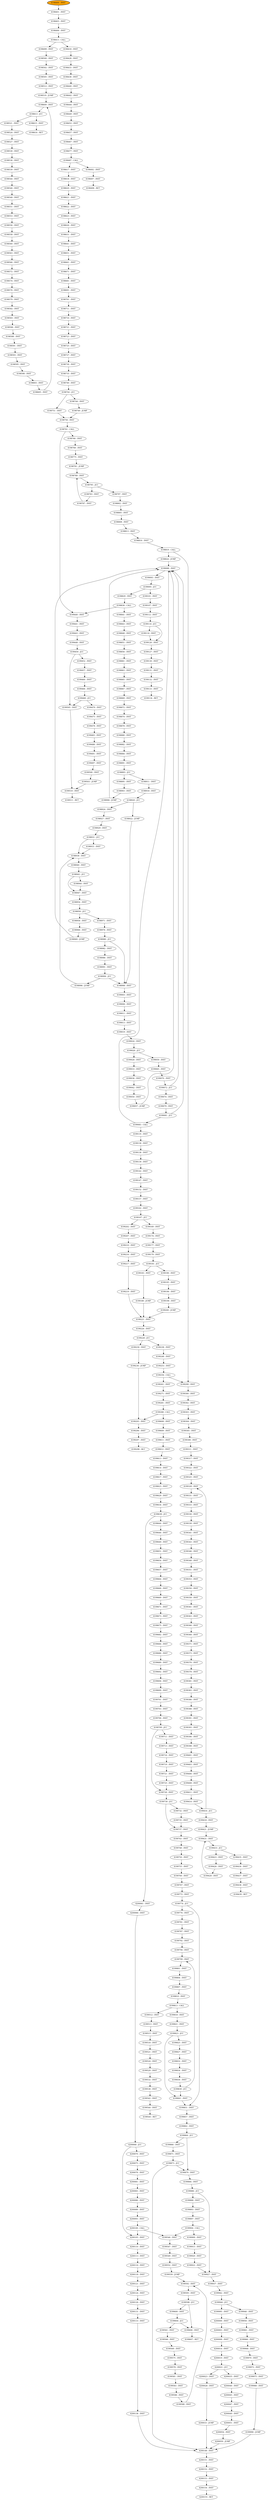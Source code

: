 Digraph G {
"41984000" [label = "4198400 : INST " style="filled,bold",fillcolor="orange"];
"41984000" -> "41984010" ;
"41984010" [label = "4198401 : INST "];
"41984010" -> "41984030" ;
"41984030" [label = "4198403 : INST "];
"41984030" -> "41984060" ;
"41984060" [label = "4198406 : INST "];
"41984060" -> "41984130" ;
"41984130" [label = "4198413 : CALL "];
"41984130" -> "41984990" ;
"41984130" -> "41984180" ;
"41984990" [label = "4198499 : INST "];
"41984990" -> "41985000" ;
"41985000" [label = "4198500 : INST "];
"41985000" -> "41985020" ;
"41985020" [label = "4198502 : INST "];
"41985020" -> "41985050" ;
"41985050" [label = "4198505 : INST "];
"41985050" -> "41985120" ;
"41985120" [label = "4198512 : INST "];
"41985120" -> "41985190" ;
"41985190" [label = "4198519 : JUMP "];
"41985190" -> "41986090" ;
"41986090" [label = "4198609 : INST "];
"41986090" -> "41986130" ;
"41986130" [label = "4198613 : JCC "];
"41986130" -> "41985210" ;
"41986130" -> "41986150" ;
"41985210" [label = "4198521 : INST "];
"41985210" -> "41985240" ;
"41985240" [label = "4198524 : INST "];
"41985240" -> "41985270" ;
"41985270" [label = "4198527 : INST "];
"41985270" -> "41985300" ;
"41985300" [label = "4198530 : INST "];
"41985300" -> "41985360" ;
"41985360" [label = "4198536 : INST "];
"41985360" -> "41985390" ;
"41985390" [label = "4198539 : INST "];
"41985390" -> "41985440" ;
"41985440" [label = "4198544 : INST "];
"41985440" -> "41985460" ;
"41985460" [label = "4198546 : INST "];
"41985460" -> "41985480" ;
"41985480" [label = "4198548 : INST "];
"41985480" -> "41985510" ;
"41985510" [label = "4198551 : INST "];
"41985510" -> "41985530" ;
"41985530" [label = "4198553 : INST "];
"41985530" -> "41985560" ;
"41985560" [label = "4198556 : INST "];
"41985560" -> "41985580" ;
"41985580" [label = "4198558 : INST "];
"41985580" -> "41985600" ;
"41985600" [label = "4198560 : INST "];
"41985600" -> "41985630" ;
"41985630" [label = "4198563 : INST "];
"41985630" -> "41985660" ;
"41985660" [label = "4198566 : INST "];
"41985660" -> "41985720" ;
"41985720" [label = "4198572 : INST "];
"41985720" -> "41985740" ;
"41985740" [label = "4198574 : INST "];
"41985740" -> "41985760" ;
"41985760" [label = "4198576 : INST "];
"41985760" -> "41985790" ;
"41985790" [label = "4198579 : INST "];
"41985790" -> "41985820" ;
"41985820" [label = "4198582 : INST "];
"41985820" -> "41985830" ;
"41985830" [label = "4198583 : INST "];
"41985830" -> "41985860" ;
"41985860" [label = "4198586 : INST "];
"41985860" -> "41985880" ;
"41985880" [label = "4198588 : INST "];
"41985880" -> "41985910" ;
"41985910" [label = "4198591 : INST "];
"41985910" -> "41985930" ;
"41985930" [label = "4198593 : INST "];
"41985930" -> "41985950" ;
"41985950" [label = "4198595 : INST "];
"41985950" -> "41985980" ;
"41985980" [label = "4198598 : INST "];
"41985980" -> "41986030" ;
"41986030" [label = "4198603 : INST "];
"41986030" -> "41986050" ;
"41986050" [label = "4198605 : INST "];
"41986050" -> "41986090" ;
"41986150" [label = "4198615 : INST "];
"41986150" -> "41986160" ;
"41986160" [label = "4198616 : RET "];
"41984180" [label = "4198418 : INST "];
"41984180" -> "41984280" ;
"41984280" [label = "4198428 : INST "];
"41984280" -> "41984330" ;
"41984330" [label = "4198433 : INST "];
"41984330" -> "41984380" ;
"41984380" [label = "4198438 : INST "];
"41984380" -> "41984400" ;
"41984400" [label = "4198440 : INST "];
"41984400" -> "41984420" ;
"41984420" [label = "4198442 : INST "];
"41984420" -> "41984440" ;
"41984440" [label = "4198444 : INST "];
"41984440" -> "41984490" ;
"41984490" [label = "4198449 : INST "];
"41984490" -> "41984520" ;
"41984520" [label = "4198452 : INST "];
"41984520" -> "41984570" ;
"41984570" [label = "4198457 : INST "];
"41984570" -> "41984670" ;
"41984670" [label = "4198467 : INST "];
"41984670" -> "41984770" ;
"41984770" [label = "4198477 : INST "];
"41984770" -> "41984870" ;
"41984870" [label = "4198487 : CALL "];
"41984870" -> "41986170" ;
"41984870" -> "41984920" ;
"41986170" [label = "4198617 : INST "];
"41986170" -> "41986180" ;
"41986180" [label = "4198618 : INST "];
"41986180" -> "41986200" ;
"41986200" [label = "4198620 : INST "];
"41986200" -> "41986210" ;
"41986210" [label = "4198621 : INST "];
"41986210" -> "41986220" ;
"41986220" [label = "4198622 : INST "];
"41986220" -> "41986230" ;
"41986230" [label = "4198623 : INST "];
"41986230" -> "41986260" ;
"41986260" [label = "4198626 : INST "];
"41986260" -> "41986310" ;
"41986310" [label = "4198631 : INST "];
"41986310" -> "41986410" ;
"41986410" [label = "4198641 : INST "];
"41986410" -> "41986510" ;
"41986510" [label = "4198651 : INST "];
"41986510" -> "41986610" ;
"41986610" [label = "4198661 : INST "];
"41986610" -> "41986710" ;
"41986710" [label = "4198671 : INST "];
"41986710" -> "41986810" ;
"41986810" [label = "4198681 : INST "];
"41986810" -> "41986910" ;
"41986910" [label = "4198691 : INST "];
"41986910" -> "41987010" ;
"41987010" [label = "4198701 : INST "];
"41987010" -> "41987110" ;
"41987110" [label = "4198711 : INST "];
"41987110" -> "41987160" ;
"41987160" [label = "4198716 : INST "];
"41987160" -> "41987210" ;
"41987210" [label = "4198721 : INST "];
"41987210" -> "41987230" ;
"41987230" [label = "4198723 : INST "];
"41987230" -> "41987250" ;
"41987250" [label = "4198725 : INST "];
"41987250" -> "41987270" ;
"41987270" [label = "4198727 : INST "];
"41987270" -> "41987300" ;
"41987300" [label = "4198730 : INST "];
"41987300" -> "41987350" ;
"41987350" [label = "4198735 : INST "];
"41987350" -> "41987400" ;
"41987400" [label = "4198740 : INST "];
"41987400" -> "41987420" ;
"41987420" [label = "4198742 : JCC "];
"41987420" -> "41987510" ;
"41987420" -> "41987440" ;
"41987510" [label = "4198751 : INST "];
"41987510" -> "41987560" ;
"41987560" [label = "4198756 : INST "];
"41987560" -> "41987610" ;
"41987610" [label = "4198761 : CALL "];
"41987610" -> "41994400" ;
"41987610" -> "41987660" ;
"41994400" [label = "4199440 : INST "];
"41994400" -> "41994410" ;
"41994410" [label = "4199441 : INST "];
"41994410" -> "41994430" ;
"41994430" [label = "4199443 : INST "];
"41994430" -> "41994480" ;
"41994480" [label = "4199448 : INST "];
"41994480" -> "41994500" ;
"41994500" [label = "4199450 : JCC "];
"41994500" -> "41995050" ;
"41994500" -> "41994520" ;
"41995050" [label = "4199505 : INST "];
"41995050" -> "41995100" ;
"41995100" [label = "4199510 : INST "];
"41995100" -> "41995110" ;
"41995110" [label = "4199511 : RET "];
"41994520" [label = "4199452 : INST "];
"41994520" -> "41994570" ;
"41994570" [label = "4199457 : INST "];
"41994570" -> "41994600" ;
"41994600" [label = "4199460 : INST "];
"41994600" -> "41994660" ;
"41994660" [label = "4199466 : INST "];
"41994660" -> "41994680" ;
"41994680" [label = "4199468 : JCC "];
"41994680" -> "41995050" ;
"41994680" -> "41994700" ;
"41994700" [label = "4199470 : INST "];
"41994700" -> "41994750" ;
"41994750" [label = "4199475 : INST "];
"41994750" -> "41994780" ;
"41994780" [label = "4199478 : INST "];
"41994780" -> "41994830" ;
"41994830" [label = "4199483 : INST "];
"41994830" -> "41994880" ;
"41994880" [label = "4199488 : INST "];
"41994880" -> "41994910" ;
"41994910" [label = "4199491 : INST "];
"41994910" -> "41994970" ;
"41994970" [label = "4199497 : INST "];
"41994970" -> "41995000" ;
"41995000" [label = "4199500 : INST "];
"41995000" -> "41995030" ;
"41995030" [label = "4199503 : JUMP "];
"41995030" -> "41995100" ;
"41987660" [label = "4198766 : INST "];
"41987660" -> "41987680" ;
"41987680" [label = "4198768 : INST "];
"41987680" -> "41987750" ;
"41987750" [label = "4198775 : INST "];
"41987750" -> "41987810" ;
"41987810" [label = "4198781 : JUMP "];
"41987810" -> "41987890" ;
"41987890" [label = "4198789 : INST "];
"41987890" -> "41987950" ;
"41987950" [label = "4198795 : JCC "];
"41987950" -> "41987830" ;
"41987950" -> "41987970" ;
"41987830" [label = "4198783 : INST "];
"41987830" -> "41987870" ;
"41987870" [label = "4198787 : INST "];
"41987870" -> "41987890" ;
"41987970" [label = "4198797 : INST "];
"41987970" -> "41988020" ;
"41988020" [label = "4198802 : INST "];
"41988020" -> "41988050" ;
"41988050" [label = "4198805 : INST "];
"41988050" -> "41988080" ;
"41988080" [label = "4198808 : INST "];
"41988080" -> "41988130" ;
"41988130" [label = "4198813 : INST "];
"41988130" -> "41988160" ;
"41988160" [label = "4198816 : INST "];
"41988160" -> "41988190" ;
"41988190" [label = "4198819 : CALL "];
"41988190" -> "41992990" ;
"41988190" -> "41988240" ;
"41992990" [label = "4199299 : INST "];
"41992990" -> "41993000" ;
"41993000" [label = "4199300 : INST "];
"41993000" -> "41993020" ;
"41993020" [label = "4199302 : INST "];
"41993020" -> "41993030" ;
"41993030" [label = "4199303 : INST "];
"41993030" -> "41993040" ;
"41993040" [label = "4199304 : INST "];
"41993040" -> "41993050" ;
"41993050" [label = "4199305 : INST "];
"41993050" -> "41993080" ;
"41993080" [label = "4199308 : INST "];
"41993080" -> "41993110" ;
"41993110" [label = "4199311 : INST "];
"41993110" -> "41993170" ;
"41993170" [label = "4199317 : INST "];
"41993170" -> "41993220" ;
"41993220" [label = "4199322 : INST "];
"41993220" -> "41993250" ;
"41993250" [label = "4199325 : INST "];
"41993250" -> "41993280" ;
"41993280" [label = "4199328 : INST "];
"41993280" -> "41993310" ;
"41993310" [label = "4199331 : INST "];
"41993310" -> "41993330" ;
"41993330" [label = "4199333 : INST "];
"41993330" -> "41993360" ;
"41993360" [label = "4199336 : INST "];
"41993360" -> "41993380" ;
"41993380" [label = "4199338 : INST "];
"41993380" -> "41993410" ;
"41993410" [label = "4199341 : INST "];
"41993410" -> "41993430" ;
"41993430" [label = "4199343 : INST "];
"41993430" -> "41993460" ;
"41993460" [label = "4199346 : INST "];
"41993460" -> "41993480" ;
"41993480" [label = "4199348 : INST "];
"41993480" -> "41993510" ;
"41993510" [label = "4199351 : INST "];
"41993510" -> "41993530" ;
"41993530" [label = "4199353 : INST "];
"41993530" -> "41993560" ;
"41993560" [label = "4199356 : INST "];
"41993560" -> "41993580" ;
"41993580" [label = "4199358 : INST "];
"41993580" -> "41993610" ;
"41993610" [label = "4199361 : INST "];
"41993610" -> "41993630" ;
"41993630" [label = "4199363 : INST "];
"41993630" -> "41993660" ;
"41993660" [label = "4199366 : INST "];
"41993660" -> "41993680" ;
"41993680" [label = "4199368 : INST "];
"41993680" -> "41993710" ;
"41993710" [label = "4199371 : INST "];
"41993710" -> "41993730" ;
"41993730" [label = "4199373 : INST "];
"41993730" -> "41993760" ;
"41993760" [label = "4199376 : INST "];
"41993760" -> "41993780" ;
"41993780" [label = "4199378 : INST "];
"41993780" -> "41993810" ;
"41993810" [label = "4199381 : INST "];
"41993810" -> "41993830" ;
"41993830" [label = "4199383 : INST "];
"41993830" -> "41993860" ;
"41993860" [label = "4199386 : INST "];
"41993860" -> "41993880" ;
"41993880" [label = "4199388 : INST "];
"41993880" -> "41993910" ;
"41993910" [label = "4199391 : INST "];
"41993910" -> "41993930" ;
"41993930" [label = "4199393 : INST "];
"41993930" -> "41993960" ;
"41993960" [label = "4199396 : INST "];
"41993960" -> "41993980" ;
"41993980" [label = "4199398 : INST "];
"41993980" -> "41994010" ;
"41994010" [label = "4199401 : INST "];
"41994010" -> "41994030" ;
"41994030" [label = "4199403 : INST "];
"41994030" -> "41994060" ;
"41994060" [label = "4199406 : INST "];
"41994060" -> "41994080" ;
"41994080" [label = "4199408 : INST "];
"41994080" -> "41994110" ;
"41994110" [label = "4199411 : INST "];
"41994110" -> "41994140" ;
"41994140" [label = "4199414 : INST "];
"41994140" -> "41994160" ;
"41994160" [label = "4199416 : JCC "];
"41994160" -> "41993280" ;
"41994160" -> "41994180" ;
"41994180" [label = "4199418 : INST "];
"41994180" -> "41994210" ;
"41994210" [label = "4199421 : JUMP "];
"41994210" -> "41994310" ;
"41994310" [label = "4199431 : INST "];
"41994310" -> "41994330" ;
"41994330" [label = "4199433 : JCC "];
"41994330" -> "41994230" ;
"41994330" -> "41994350" ;
"41994230" [label = "4199423 : INST "];
"41994230" -> "41994260" ;
"41994260" [label = "4199426 : INST "];
"41994260" -> "41994280" ;
"41994280" [label = "4199428 : INST "];
"41994280" -> "41994310" ;
"41994350" [label = "4199435 : INST "];
"41994350" -> "41994360" ;
"41994360" [label = "4199436 : INST "];
"41994360" -> "41994370" ;
"41994370" [label = "4199437 : INST "];
"41994370" -> "41994380" ;
"41994380" [label = "4199438 : INST "];
"41994380" -> "41994390" ;
"41994390" [label = "4199439 : RET "];
"41988240" [label = "4198824 : JUMP "];
"41988240" -> "41990880" ;
"41990880" [label = "4199088 : INST "];
"41990880" -> "41990930" ;
"41990930" [label = "4199093 : INST "];
"41990930" -> "41990950" ;
"41990950" [label = "4199095 : JCC "];
"41990950" -> "41988290" ;
"41990950" -> "41991010" ;
"41988290" [label = "4198829 : INST "];
"41988290" -> "41988360" ;
"41988360" [label = "4198836 : CALL "];
"41988360" -> "41994400" ;
"41988360" -> "41988410" ;
"41988410" [label = "4198841 : INST "];
"41988410" -> "41988430" ;
"41988430" [label = "4198843 : INST "];
"41988430" -> "41988480" ;
"41988480" [label = "4198848 : INST "];
"41988480" -> "41988510" ;
"41988510" [label = "4198851 : INST "];
"41988510" -> "41988560" ;
"41988560" [label = "4198856 : INST "];
"41988560" -> "41988610" ;
"41988610" [label = "4198861 : INST "];
"41988610" -> "41988630" ;
"41988630" [label = "4198863 : INST "];
"41988630" -> "41988650" ;
"41988650" [label = "4198865 : INST "];
"41988650" -> "41988670" ;
"41988670" [label = "4198867 : INST "];
"41988670" -> "41988690" ;
"41988690" [label = "4198869 : INST "];
"41988690" -> "41988720" ;
"41988720" [label = "4198872 : INST "];
"41988720" -> "41988740" ;
"41988740" [label = "4198874 : INST "];
"41988740" -> "41988780" ;
"41988780" [label = "4198878 : INST "];
"41988780" -> "41988800" ;
"41988800" [label = "4198880 : INST "];
"41988800" -> "41988820" ;
"41988820" [label = "4198882 : INST "];
"41988820" -> "41988840" ;
"41988840" [label = "4198884 : INST "];
"41988840" -> "41988910" ;
"41988910" [label = "4198891 : INST "];
"41988910" -> "41988930" ;
"41988930" [label = "4198893 : JCC "];
"41988930" -> "41989110" ;
"41988930" -> "41988950" ;
"41989110" [label = "4198911 : INST "];
"41989110" -> "41989180" ;
"41989180" [label = "4198918 : INST "];
"41989180" -> "41989200" ;
"41989200" [label = "4198920 : JCC "];
"41989200" -> "41989240" ;
"41989200" -> "41989220" ;
"41989240" [label = "4198924 : INST "];
"41989240" -> "41989270" ;
"41989270" [label = "4198927 : INST "];
"41989270" -> "41989290" ;
"41989290" [label = "4198929 : INST "];
"41989290" -> "41989310" ;
"41989310" [label = "4198931 : JCC "];
"41989310" -> "41989380" ;
"41989310" -> "41989330" ;
"41989380" [label = "4198938 : INST "];
"41989380" -> "41989400" ;
"41989400" [label = "4198940 : INST "];
"41989400" -> "41989420" ;
"41989420" [label = "4198942 : JCC "];
"41989420" -> "41989470" ;
"41989420" -> "41989440" ;
"41989470" [label = "4198947 : INST "];
"41989470" -> "41989540" ;
"41989540" [label = "4198954 : INST "];
"41989540" -> "41989560" ;
"41989560" [label = "4198956 : JCC "];
"41989560" -> "41989710" ;
"41989560" -> "41989580" ;
"41989710" [label = "4198971 : INST "];
"41989710" -> "41989780" ;
"41989780" [label = "4198978 : INST "];
"41989780" -> "41989800" ;
"41989800" [label = "4198980 : JCC "];
"41989800" -> "41989980" ;
"41989800" -> "41989820" ;
"41989980" [label = "4198998 : INST "];
"41989980" -> "41990030" ;
"41990030" [label = "4199003 : INST "];
"41990030" -> "41990060" ;
"41990060" [label = "4199006 : INST "];
"41990060" -> "41990110" ;
"41990110" [label = "4199011 : INST "];
"41990110" -> "41990130" ;
"41990130" [label = "4199013 : INST "];
"41990130" -> "41990190" ;
"41990190" [label = "4199019 : INST "];
"41990190" -> "41990240" ;
"41990240" [label = "4199024 : INST "];
"41990240" -> "41990260" ;
"41990260" [label = "4199026 : JCC "];
"41990260" -> "41990590" ;
"41990260" -> "41990280" ;
"41990590" [label = "4199059 : INST "];
"41990590" -> "41990650" ;
"41990650" [label = "4199065 : INST "];
"41990650" -> "41990700" ;
"41990700" [label = "4199070 : INST "];
"41990700" -> "41990720" ;
"41990720" [label = "4199072 : JCC "];
"41990720" -> "41990880" ;
"41990720" -> "41990740" ;
"41990740" [label = "4199074 : INST "];
"41990740" -> "41990790" ;
"41990790" [label = "4199079 : INST "];
"41990790" -> "41990810" ;
"41990810" [label = "4199081 : JCC "];
"41990810" -> "41990880" ;
"41990810" -> "41990830" ;
"41990830" [label = "4199083 : CALL "];
"41990830" -> "41991350" ;
"41990830" -> "41990880" ;
"41991350" [label = "4199135 : INST "];
"41991350" -> "41991360" ;
"41991360" [label = "4199136 : INST "];
"41991360" -> "41991380" ;
"41991380" [label = "4199138 : INST "];
"41991380" -> "41991390" ;
"41991390" [label = "4199139 : INST "];
"41991390" -> "41991420" ;
"41991420" [label = "4199142 : INST "];
"41991420" -> "41991470" ;
"41991470" [label = "4199147 : INST "];
"41991470" -> "41991520" ;
"41991520" [label = "4199152 : INST "];
"41991520" -> "41991570" ;
"41991570" [label = "4199157 : INST "];
"41991570" -> "41991620" ;
"41991620" [label = "4199162 : INST "];
"41991620" -> "41991670" ;
"41991670" [label = "4199167 : JCC "];
"41991670" -> "41992020" ;
"41991670" -> "41991690" ;
"41992020" [label = "4199202 : INST "];
"41992020" -> "41992070" ;
"41992070" [label = "4199207 : INST "];
"41992070" -> "41992100" ;
"41992100" [label = "4199210 : INST "];
"41992100" -> "41992160" ;
"41992160" [label = "4199216 : INST "];
"41992160" -> "41992170" ;
"41992170" [label = "4199217 : INST "];
"41992170" -> "41992190" ;
"41992190" [label = "4199219 : INST "];
"41992190" -> "41992210" ;
"41992210" [label = "4199221 : INST "];
"41992210" -> "41992260" ;
"41992260" [label = "4199226 : INST "];
"41992260" -> "41992280" ;
"41992280" [label = "4199228 : JCC "];
"41992280" -> "41992380" ;
"41992280" -> "41992300" ;
"41992380" [label = "4199238 : INST "];
"41992380" -> "41992480" ;
"41992480" [label = "4199248 : INST "];
"41992480" -> "41992530" ;
"41992530" [label = "4199253 : INST "];
"41992530" -> "41992560" ;
"41992560" [label = "4199256 : CALL "];
"41992560" -> "41992990" ;
"41992560" -> "41992610" ;
"41992610" [label = "4199261 : INST "];
"41992610" -> "41992710" ;
"41992710" [label = "4199271 : INST "];
"41992710" -> "41992810" ;
"41992810" [label = "4199281 : INST "];
"41992810" -> "41992880" ;
"41992880" [label = "4199288 : CALL "];
"41992880" -> "41996080" ;
"41992880" -> "41992930" ;
"41996080" [label = "4199608 : INST "];
"41996080" -> "41996090" ;
"41996090" [label = "4199609 : INST "];
"41996090" -> "41996110" ;
"41996110" [label = "4199611 : INST "];
"41996110" -> "41996120" ;
"41996120" [label = "4199612 : INST "];
"41996120" -> "41996130" ;
"41996130" [label = "4199613 : INST "];
"41996130" -> "41996140" ;
"41996140" [label = "4199614 : INST "];
"41996140" -> "41996170" ;
"41996170" [label = "4199617 : INST "];
"41996170" -> "41996230" ;
"41996230" [label = "4199623 : INST "];
"41996230" -> "41996290" ;
"41996290" [label = "4199629 : INST "];
"41996290" -> "41996340" ;
"41996340" [label = "4199634 : INST "];
"41996340" -> "41996380" ;
"41996380" [label = "4199638 : JCC "];
"41996380" -> "42000610" ;
"41996380" -> "41996440" ;
"42000610" [label = "4200061 : INST "];
"42000610" -> "42000660" ;
"42000660" [label = "4200066 : INST "];
"42000660" -> "42000680" ;
"42000680" [label = "4200068 : JCC "];
"42000680" -> "42001050" ;
"42000680" -> "42000700" ;
"42001050" [label = "4200105 : INST "];
"42001050" -> "42001100" ;
"42001100" [label = "4200110 : INST "];
"42001100" -> "42001130" ;
"42001130" [label = "4200113 : INST "];
"42001130" -> "42001160" ;
"42001160" [label = "4200116 : INST "];
"42001160" -> "42001180" ;
"42001180" [label = "4200118 : INST "];
"42001180" -> "42001210" ;
"42001210" [label = "4200121 : INST "];
"42001210" -> "42001240" ;
"42001240" [label = "4200124 : INST "];
"42001240" -> "42001260" ;
"42001260" [label = "4200126 : INST "];
"42001260" -> "42001310" ;
"42001310" [label = "4200131 : INST "];
"42001310" -> "42001330" ;
"42001330" [label = "4200133 : INST "];
"42001330" -> "42001380" ;
"42001380" [label = "4200138 : INST "];
"42001380" -> "42001480" ;
"42001480" [label = "4200148 : INST "];
"42001480" -> "42001510" ;
"42001510" [label = "4200151 : INST "];
"42001510" -> "42001520" ;
"42001520" [label = "4200152 : INST "];
"42001520" -> "42001530" ;
"42001530" [label = "4200153 : INST "];
"42001530" -> "42001540" ;
"42001540" [label = "4200154 : INST "];
"42001540" -> "42001550" ;
"42001550" [label = "4200155 : RET "];
"42000700" [label = "4200070 : INST "];
"42000700" -> "42000750" ;
"42000750" [label = "4200075 : INST "];
"42000750" -> "42000780" ;
"42000780" [label = "4200078 : INST "];
"42000780" -> "42000810" ;
"42000810" [label = "4200081 : INST "];
"42000810" -> "42000830" ;
"42000830" [label = "4200083 : INST "];
"42000830" -> "42000860" ;
"42000860" [label = "4200086 : INST "];
"42000860" -> "42000890" ;
"42000890" [label = "4200089 : INST "];
"42000890" -> "42000930" ;
"42000930" [label = "4200093 : INST "];
"42000930" -> "42001000" ;
"42001000" [label = "4200100 : CALL "];
"42001000" -> "41995460" ;
"42001000" -> "42001050" ;
"41995460" [label = "4199546 : INST "];
"41995460" -> "41995470" ;
"41995470" [label = "4199547 : INST "];
"41995470" -> "41995490" ;
"41995490" [label = "4199549 : INST "];
"41995490" -> "41995520" ;
"41995520" [label = "4199552 : INST "];
"41995520" -> "41995590" ;
"41995590" [label = "4199559 : JUMP "];
"41995590" -> "41995920" ;
"41995920" [label = "4199592 : INST "];
"41995920" -> "41995950" ;
"41995950" [label = "4199595 : INST "];
"41995950" -> "41995980" ;
"41995980" [label = "4199598 : JCC "];
"41995980" -> "41996060" ;
"41995980" -> "41996000" ;
"41996060" [label = "4199606 : INST "];
"41996060" -> "41996070" ;
"41996070" [label = "4199607 : RET "];
"41996000" [label = "4199600 : INST "];
"41996000" -> "41996040" ;
"41996040" [label = "4199604 : JCC "];
"41996040" -> "41995610" ;
"41996040" -> "41996060" ;
"41995610" [label = "4199561 : INST "];
"41995610" -> "41995660" ;
"41995660" [label = "4199566 : INST "];
"41995660" -> "41995690" ;
"41995690" [label = "4199569 : INST "];
"41995690" -> "41995750" ;
"41995750" [label = "4199575 : INST "];
"41995750" -> "41995780" ;
"41995780" [label = "4199578 : INST "];
"41995780" -> "41995810" ;
"41995810" [label = "4199581 : INST "];
"41995810" -> "41995830" ;
"41995830" [label = "4199583 : INST "];
"41995830" -> "41995860" ;
"41995860" [label = "4199586 : INST "];
"41995860" -> "41995880" ;
"41995880" [label = "4199588 : INST "];
"41995880" -> "41995920" ;
"41996440" [label = "4199644 : INST "];
"41996440" -> "41996460" ;
"41996460" [label = "4199646 : INST "];
"41996460" -> "41996490" ;
"41996490" [label = "4199649 : INST "];
"41996490" -> "41996510" ;
"41996510" [label = "4199651 : INST "];
"41996510" -> "41996540" ;
"41996540" [label = "4199654 : INST "];
"41996540" -> "41996570" ;
"41996570" [label = "4199657 : INST "];
"41996570" -> "41996640" ;
"41996640" [label = "4199664 : INST "];
"41996640" -> "41996660" ;
"41996660" [label = "4199666 : INST "];
"41996660" -> "41996690" ;
"41996690" [label = "4199669 : INST "];
"41996690" -> "41996710" ;
"41996710" [label = "4199671 : INST "];
"41996710" -> "41996730" ;
"41996730" [label = "4199673 : INST "];
"41996730" -> "41996750" ;
"41996750" [label = "4199675 : INST "];
"41996750" -> "41996820" ;
"41996820" [label = "4199682 : INST "];
"41996820" -> "41996840" ;
"41996840" [label = "4199684 : INST "];
"41996840" -> "41996860" ;
"41996860" [label = "4199686 : INST "];
"41996860" -> "41996890" ;
"41996890" [label = "4199689 : INST "];
"41996890" -> "41996920" ;
"41996920" [label = "4199692 : INST "];
"41996920" -> "41996940" ;
"41996940" [label = "4199694 : INST "];
"41996940" -> "41996990" ;
"41996990" [label = "4199699 : INST "];
"41996990" -> "41997010" ;
"41997010" [label = "4199701 : INST "];
"41997010" -> "41997030" ;
"41997030" [label = "4199703 : INST "];
"41997030" -> "41997060" ;
"41997060" [label = "4199706 : INST "];
"41997060" -> "41997090" ;
"41997090" [label = "4199709 : JCC "];
"41997090" -> "41997280" ;
"41997090" -> "41997110" ;
"41997280" [label = "4199728 : INST "];
"41997280" -> "41997300" ;
"41997300" [label = "4199730 : JCC "];
"41997300" -> "41997370" ;
"41997300" -> "41997320" ;
"41997370" [label = "4199737 : INST "];
"41997370" -> "41997430" ;
"41997430" [label = "4199743 : INST "];
"41997430" -> "41997480" ;
"41997480" [label = "4199748 : INST "];
"41997480" -> "41997500" ;
"41997500" [label = "4199750 : INST "];
"41997500" -> "41997550" ;
"41997550" [label = "4199755 : INST "];
"41997550" -> "41997600" ;
"41997600" [label = "4199760 : INST "];
"41997600" -> "41997670" ;
"41997670" [label = "4199767 : INST "];
"41997670" -> "41997720" ;
"41997720" [label = "4199772 : INST "];
"41997720" -> "41997740" ;
"41997740" [label = "4199774 : JCC "];
"41997740" -> "41998510" ;
"41997740" -> "41997760" ;
"41998510" [label = "4199851 : INST "];
"41998510" -> "41998570" ;
"41998570" [label = "4199857 : INST "];
"41998570" -> "41998620" ;
"41998620" [label = "4199862 : INST "];
"41998620" -> "41998640" ;
"41998640" [label = "4199864 : JCC "];
"41998640" -> "41998790" ;
"41998640" -> "41998660" ;
"41998790" [label = "4199879 : INST "];
"41998790" -> "41998840" ;
"41998840" [label = "4199884 : INST "];
"41998840" -> "41998860" ;
"41998860" [label = "4199886 : JCC "];
"41998860" -> "41999270" ;
"41998860" -> "41998880" ;
"41999270" [label = "4199927 : INST "];
"41999270" -> "41999370" ;
"41999370" [label = "4199937 : INST "];
"41999370" -> "41999420" ;
"41999420" [label = "4199942 : INST "];
"41999420" -> "41999440" ;
"41999440" [label = "4199944 : JCC "];
"41999440" -> "41999950" ;
"41999440" -> "41999460" ;
"41999950" [label = "4199995 : INST "];
"41999950" -> "42000000" ;
"42000000" [label = "4200000 : INST "];
"42000000" -> "42000030" ;
"42000030" [label = "4200003 : INST "];
"42000030" -> "42000080" ;
"42000080" [label = "4200008 : INST "];
"42000080" -> "42000140" ;
"42000140" [label = "4200014 : INST "];
"42000140" -> "42000190" ;
"42000190" [label = "4200019 : INST "];
"42000190" -> "42000210" ;
"42000210" [label = "4200021 : JCC "];
"42000210" -> "42000350" ;
"42000210" -> "42000230" ;
"42000350" [label = "4200035 : INST "];
"42000350" -> "42000400" ;
"42000400" [label = "4200040 : INST "];
"42000400" -> "42000450" ;
"42000450" [label = "4200045 : INST "];
"42000450" -> "42000470" ;
"42000470" [label = "4200047 : INST "];
"42000470" -> "42000490" ;
"42000490" [label = "4200049 : INST "];
"42000490" -> "42000510" ;
"42000510" [label = "4200051 : INST "];
"42000510" -> "42000540" ;
"42000540" [label = "4200054 : INST "];
"42000540" -> "42000590" ;
"42000590" [label = "4200059 : JUMP "];
"42000590" -> "42001480" ;
"42000230" [label = "4200023 : INST "];
"42000230" -> "42000280" ;
"42000280" [label = "4200028 : INST "];
"42000280" -> "42000330" ;
"42000330" [label = "4200033 : JUMP "];
"42000330" -> "42001480" ;
"41999460" [label = "4199946 : INST "];
"41999460" -> "41999560" ;
"41999560" [label = "4199956 : INST "];
"41999560" -> "41999610" ;
"41999610" [label = "4199961 : INST "];
"41999610" -> "41999660" ;
"41999660" [label = "4199966 : INST "];
"41999660" -> "41999680" ;
"41999680" [label = "4199968 : INST "];
"41999680" -> "41999700" ;
"41999700" [label = "4199970 : INST "];
"41999700" -> "41999720" ;
"41999720" [label = "4199972 : INST "];
"41999720" -> "41999750" ;
"41999750" [label = "4199975 : INST "];
"41999750" -> "41999800" ;
"41999800" [label = "4199980 : INST "];
"41999800" -> "41999900" ;
"41999900" [label = "4199990 : JUMP "];
"41999900" -> "42001480" ;
"41998880" [label = "4199888 : INST "];
"41998880" -> "41998930" ;
"41998930" [label = "4199893 : INST "];
"41998930" -> "41998970" ;
"41998970" [label = "4199897 : INST "];
"41998970" -> "41999040" ;
"41999040" [label = "4199904 : CALL "];
"41999040" -> "41995460" ;
"41999040" -> "41999090" ;
"41999090" [label = "4199909 : INST "];
"41999090" -> "41999150" ;
"41999150" [label = "4199915 : INST "];
"41999150" -> "41999200" ;
"41999200" [label = "4199920 : INST "];
"41999200" -> "41999220" ;
"41999220" [label = "4199922 : INST "];
"41999220" -> "41999270" ;
"41998660" [label = "4199866 : INST "];
"41998660" -> "41998710" ;
"41998710" [label = "4199871 : INST "];
"41998710" -> "41998730" ;
"41998730" [label = "4199873 : JCC "];
"41998730" -> "42001480" ;
"41998730" -> "41998790" ;
"41997760" [label = "4199776 : INST "];
"41997760" -> "41997810" ;
"41997810" [label = "4199781 : INST "];
"41997810" -> "41997870" ;
"41997870" [label = "4199787 : INST "];
"41997870" -> "41997920" ;
"41997920" [label = "4199792 : INST "];
"41997920" -> "41997940" ;
"41997940" [label = "4199794 : INST "];
"41997940" -> "41997990" ;
"41997990" [label = "4199799 : INST "];
"41997990" -> "41998010" ;
"41998010" [label = "4199801 : INST "];
"41998010" -> "41998040" ;
"41998040" [label = "4199804 : INST "];
"41998040" -> "41998070" ;
"41998070" [label = "4199807 : INST "];
"41998070" -> "41998100" ;
"41998100" [label = "4199810 : INST "];
"41998100" -> "41998130" ;
"41998130" [label = "4199813 : CALL "];
"41998130" -> "41995120" ;
"41998130" -> "41998180" ;
"41995120" [label = "4199512 : INST "];
"41995120" -> "41995130" ;
"41995130" [label = "4199513 : INST "];
"41995130" -> "41995150" ;
"41995150" [label = "4199515 : INST "];
"41995150" -> "41995180" ;
"41995180" [label = "4199518 : INST "];
"41995180" -> "41995210" ;
"41995210" [label = "4199521 : INST "];
"41995210" -> "41995240" ;
"41995240" [label = "4199524 : INST "];
"41995240" -> "41995290" ;
"41995290" [label = "4199529 : INST "];
"41995290" -> "41995320" ;
"41995320" [label = "4199532 : INST "];
"41995320" -> "41995380" ;
"41995380" [label = "4199538 : INST "];
"41995380" -> "41995420" ;
"41995420" [label = "4199542 : INST "];
"41995420" -> "41995440" ;
"41995440" [label = "4199544 : INST "];
"41995440" -> "41995450" ;
"41995450" [label = "4199545 : RET "];
"41998180" [label = "4199818 : INST "];
"41998180" -> "41998210" ;
"41998210" [label = "4199821 : INST "];
"41998210" -> "41998230" ;
"41998230" [label = "4199823 : JCC "];
"41998230" -> "41998410" ;
"41998230" -> "41998250" ;
"41998410" [label = "4199841 : INST "];
"41998410" -> "41998510" ;
"41998250" [label = "4199825 : INST "];
"41998250" -> "41998270" ;
"41998270" [label = "4199827 : INST "];
"41998270" -> "41998320" ;
"41998320" [label = "4199832 : INST "];
"41998320" -> "41998340" ;
"41998340" [label = "4199834 : INST "];
"41998340" -> "41998360" ;
"41998360" [label = "4199836 : INST "];
"41998360" -> "41998390" ;
"41998390" [label = "4199839 : JCC "];
"41998390" -> "41997990" ;
"41998390" -> "41998410" ;
"41997320" [label = "4199732 : INST "];
"41997320" -> "41997350" ;
"41997350" [label = "4199735 : INST "];
"41997350" -> "41997370" ;
"41997110" [label = "4199711 : INST "];
"41997110" -> "41997130" ;
"41997130" [label = "4199713 : INST "];
"41997130" -> "41997160" ;
"41997160" [label = "4199716 : INST "];
"41997160" -> "41997190" ;
"41997190" [label = "4199719 : INST "];
"41997190" -> "41997210" ;
"41997210" [label = "4199721 : INST "];
"41997210" -> "41997250" ;
"41997250" [label = "4199725 : INST "];
"41997250" -> "41997280" ;
"41992930" [label = "4199293 : INST "];
"41992930" -> "41992960" ;
"41992960" [label = "4199296 : INST "];
"41992960" -> "41992970" ;
"41992970" [label = "4199297 : INST "];
"41992970" -> "41992980" ;
"41992980" [label = "4199298 : RET "];
"41992300" [label = "4199230 : INST "];
"41992300" -> "41992360" ;
"41992360" [label = "4199236 : JUMP "];
"41992360" -> "41992930" ;
"41991690" [label = "4199169 : INST "];
"41991690" -> "41991740" ;
"41991740" [label = "4199174 : INST "];
"41991740" -> "41991770" ;
"41991770" [label = "4199177 : INST "];
"41991770" -> "41991790" ;
"41991790" [label = "4199179 : INST "];
"41991790" -> "41991810" ;
"41991810" [label = "4199181 : JCC "];
"41991810" -> "41991900" ;
"41991810" -> "41991830" ;
"41991900" [label = "4199190 : INST "];
"41991900" -> "41991950" ;
"41991950" [label = "4199195 : INST "];
"41991950" -> "41991960" ;
"41991960" [label = "4199196 : INST "];
"41991960" -> "41991980" ;
"41991980" [label = "4199198 : INST "];
"41991980" -> "41992000" ;
"41992000" [label = "4199200 : JUMP "];
"41992000" -> "41992210" ;
"41991830" [label = "4199183 : INST "];
"41991830" -> "41991880" ;
"41991880" [label = "4199188 : JUMP "];
"41991880" -> "41992210" ;
"41990280" [label = "4199028 : INST "];
"41990280" -> "41990330" ;
"41990330" [label = "4199033 : INST "];
"41990330" -> "41990360" ;
"41990360" [label = "4199036 : INST "];
"41990360" -> "41990420" ;
"41990420" [label = "4199042 : INST "];
"41990420" -> "41990500" ;
"41990500" [label = "4199050 : INST "];
"41990500" -> "41990570" ;
"41990570" [label = "4199057 : JUMP "];
"41990570" -> "41990880" ;
"41989820" [label = "4198982 : INST "];
"41989820" -> "41989860" ;
"41989860" [label = "4198986 : INST "];
"41989860" -> "41989910" ;
"41989910" [label = "4198991 : INST "];
"41989910" -> "41989940" ;
"41989940" [label = "4198994 : JCC "];
"41989940" -> "41989980" ;
"41989940" -> "41989960" ;
"41989960" [label = "4198996 : JUMP "];
"41989960" -> "41989380" ;
"41989580" [label = "4198958 : INST "];
"41989580" -> "41989660" ;
"41989660" [label = "4198966 : INST "];
"41989660" -> "41989690" ;
"41989690" [label = "4198969 : JUMP "];
"41989690" -> "41990880" ;
"41989440" [label = "4198944 : INST "];
"41989440" -> "41989470" ;
"41989330" [label = "4198933 : INST "];
"41989330" -> "41989380" ;
"41989220" [label = "4198922 : JUMP "];
"41989220" -> "41989980" ;
"41988950" [label = "4198895 : INST "];
"41988950" -> "41989030" ;
"41989030" [label = "4198903 : INST "];
"41989030" -> "41989060" ;
"41989060" [label = "4198906 : JUMP "];
"41989060" -> "41990880" ;
"41991010" [label = "4199101 : INST "];
"41991010" -> "41991070" ;
"41991070" [label = "4199107 : INST "];
"41991070" -> "41991120" ;
"41991120" [label = "4199112 : INST "];
"41991120" -> "41991140" ;
"41991140" [label = "4199114 : JCC "];
"41991140" -> "41991260" ;
"41991140" -> "41991160" ;
"41991260" [label = "4199126 : INST "];
"41991260" -> "41991270" ;
"41991270" [label = "4199127 : INST "];
"41991270" -> "41991300" ;
"41991300" [label = "4199130 : INST "];
"41991300" -> "41991310" ;
"41991310" [label = "4199131 : INST "];
"41991310" -> "41991320" ;
"41991320" [label = "4199132 : INST "];
"41991320" -> "41991330" ;
"41991330" [label = "4199133 : INST "];
"41991330" -> "41991340" ;
"41991340" [label = "4199134 : RET "];
"41991160" [label = "4199116 : INST "];
"41991160" -> "41991260" ;
"41987440" [label = "4198744 : INST "];
"41987440" -> "41987490" ;
"41987490" [label = "4198749 : JUMP "];
"41987490" -> "41987560" ;
"41984920" [label = "4198492 : INST "];
"41984920" -> "41984970" ;
"41984970" [label = "4198497 : INST "];
"41984970" -> "41984980" ;
"41984980" [label = "4198498 : RET "];
}
